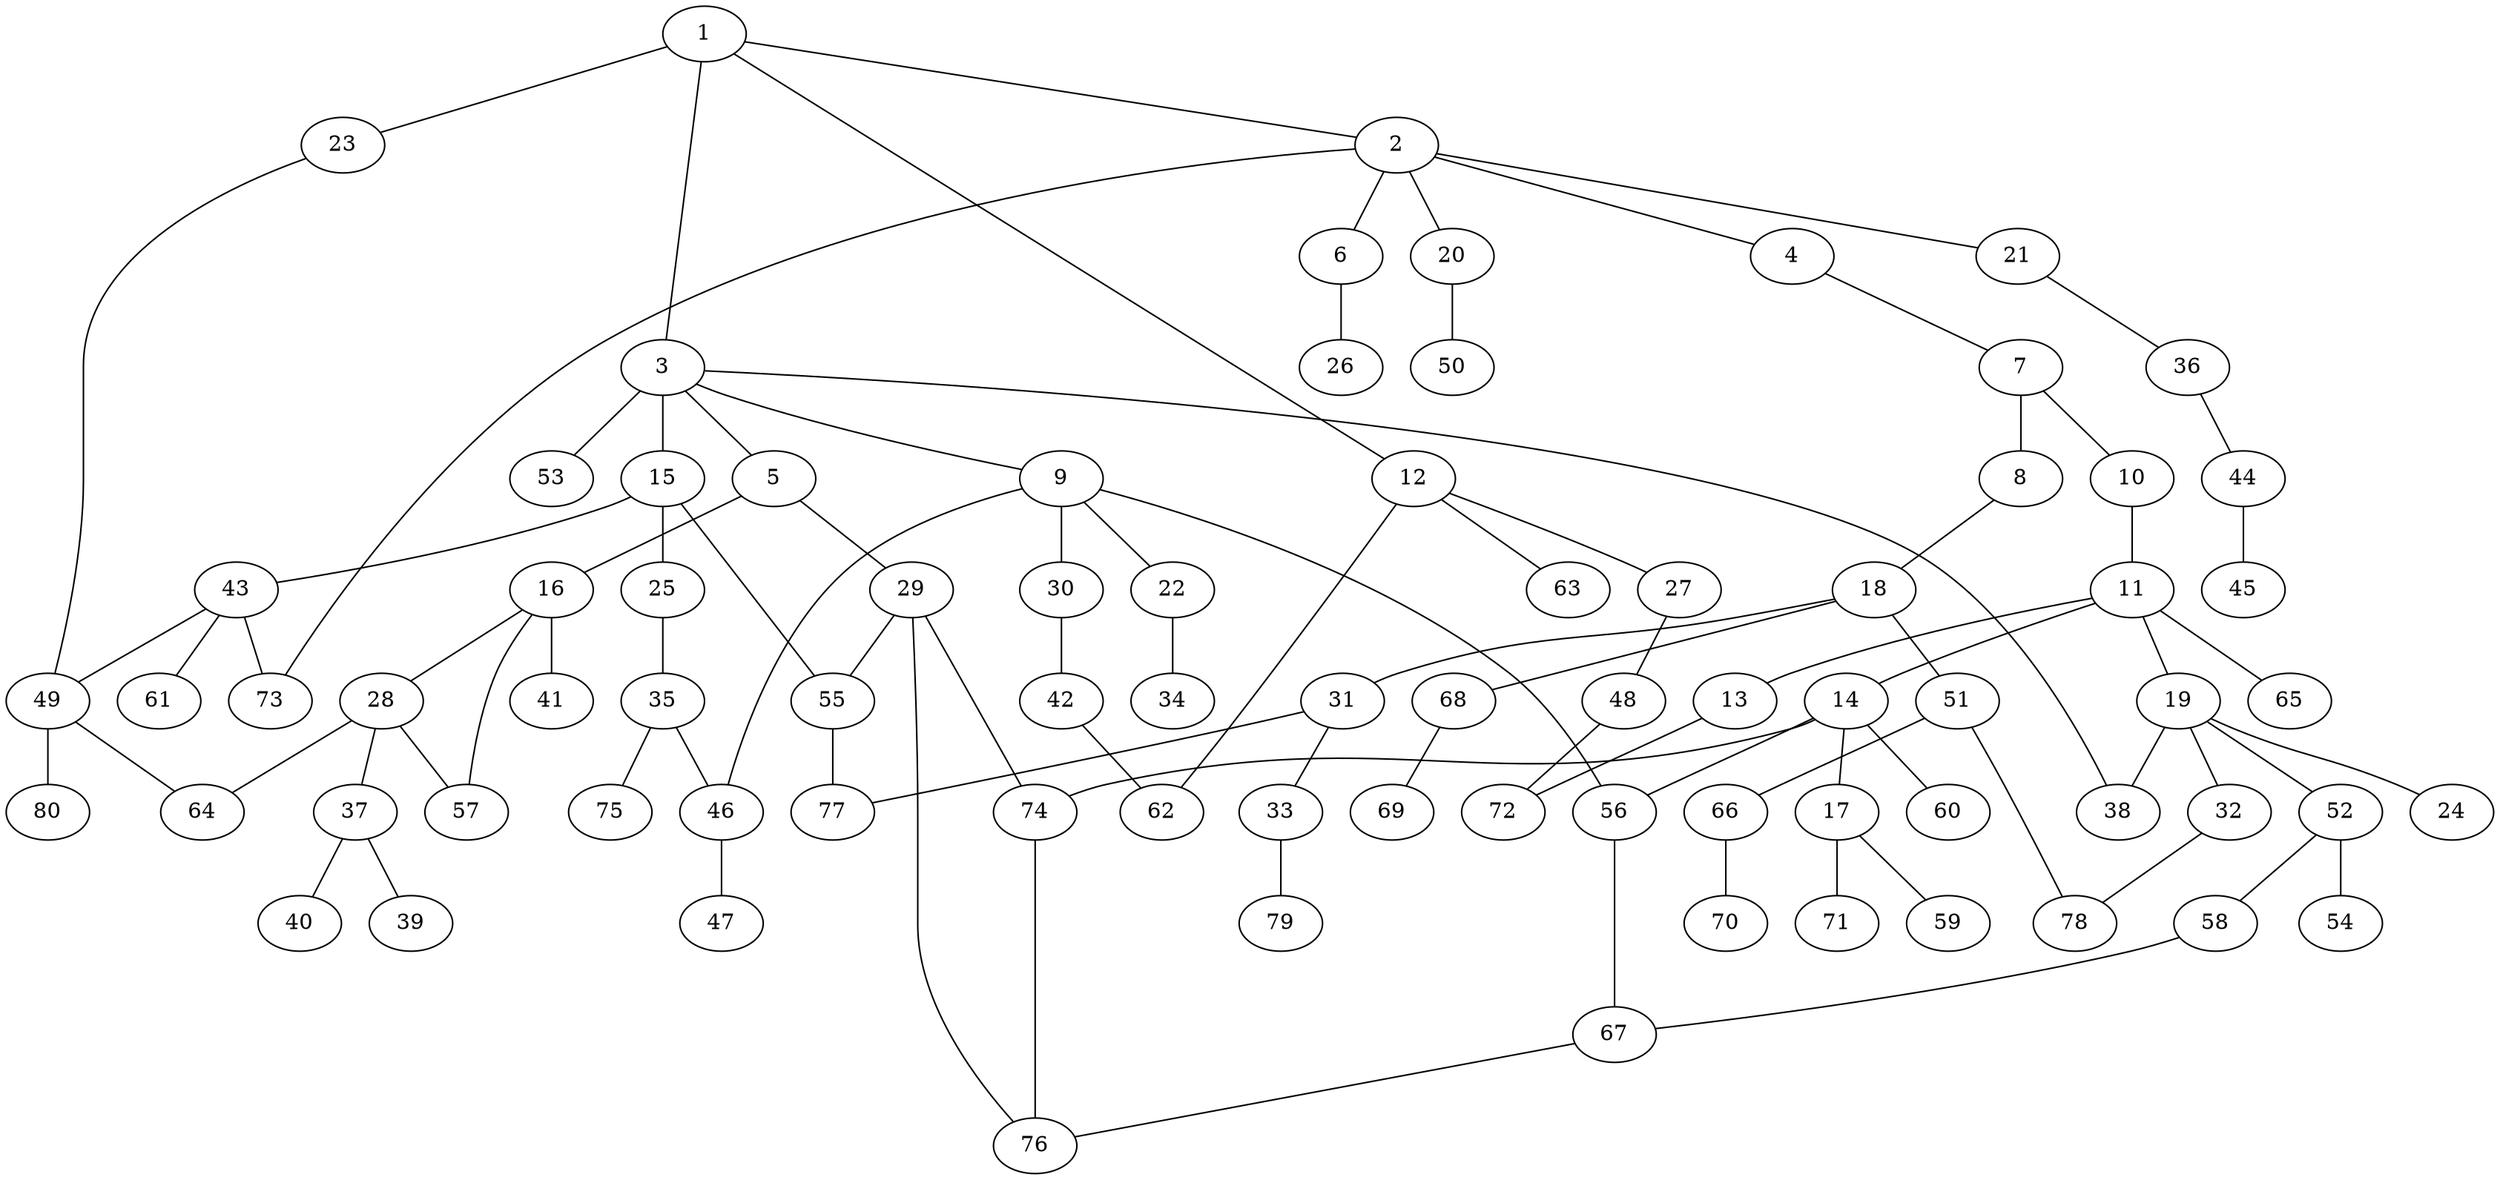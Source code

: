 graph graphname {1--2
1--3
1--12
1--23
2--4
2--6
2--20
2--21
2--73
3--5
3--9
3--15
3--38
3--53
4--7
5--16
5--29
6--26
7--8
7--10
8--18
9--22
9--30
9--46
9--56
10--11
11--13
11--14
11--19
11--65
12--27
12--62
12--63
13--72
14--17
14--56
14--60
14--74
15--25
15--43
15--55
16--28
16--41
16--57
17--59
17--71
18--31
18--51
18--68
19--24
19--32
19--38
19--52
20--50
21--36
22--34
23--49
25--35
27--48
28--37
28--57
28--64
29--55
29--74
29--76
30--42
31--33
31--77
32--78
33--79
35--46
35--75
36--44
37--39
37--40
42--62
43--49
43--61
43--73
44--45
46--47
48--72
49--64
49--80
51--66
51--78
52--54
52--58
55--77
56--67
58--67
66--70
67--76
68--69
74--76
}